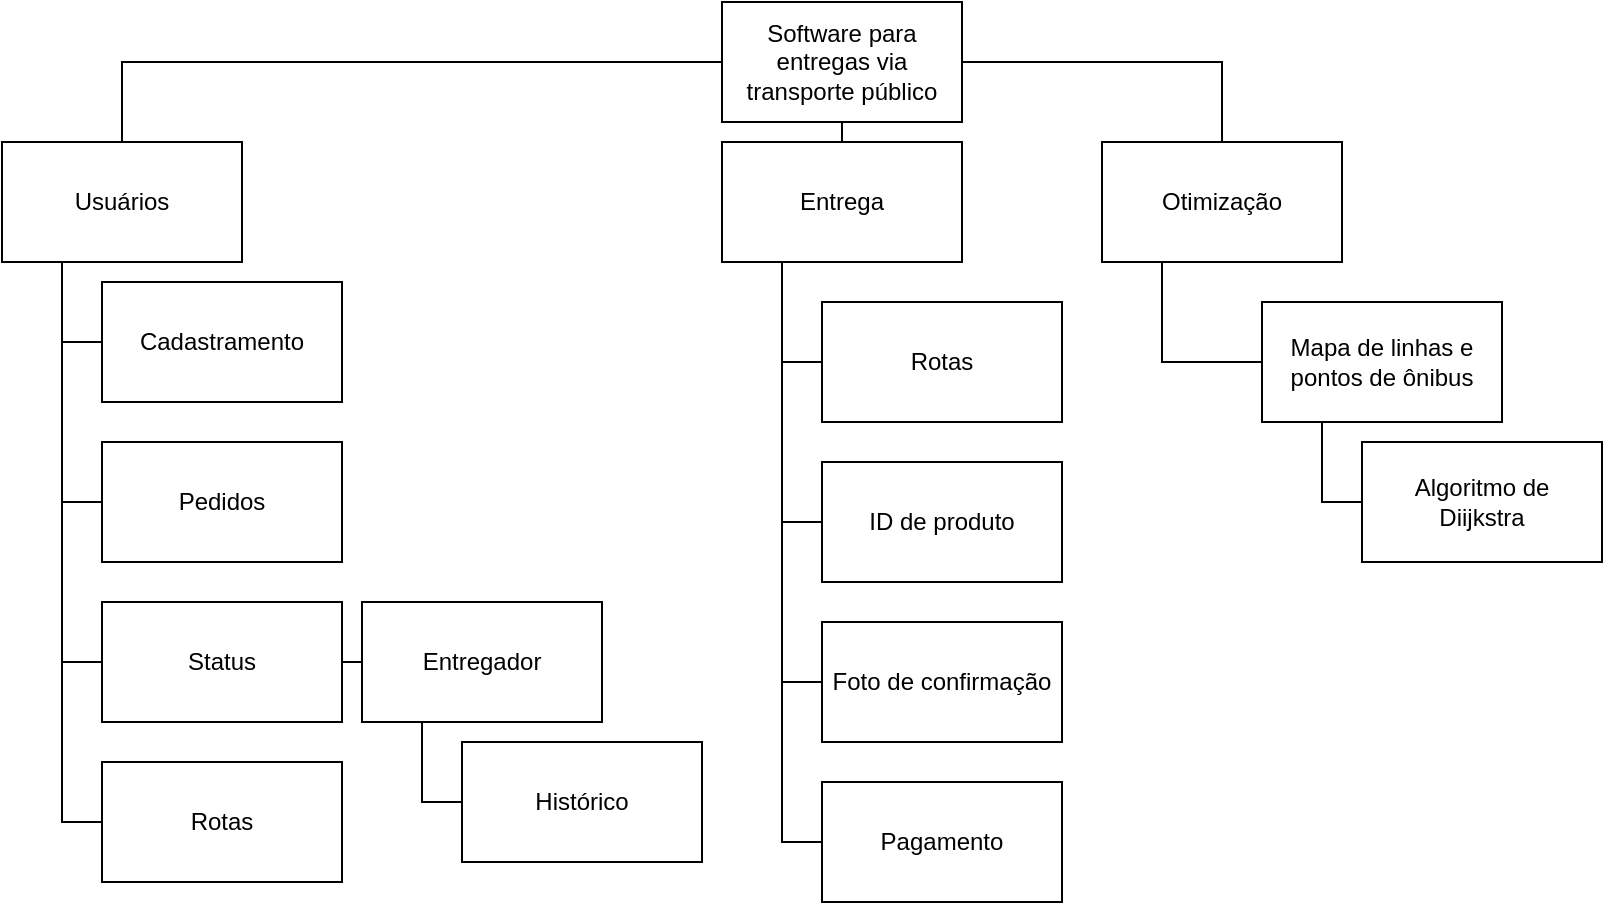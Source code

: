 <mxfile version="17.4.5" type="github">
  <diagram id="hs9ZBIwVIqsKbuHO4t1r" name="Page-1">
    <mxGraphModel dx="1038" dy="571" grid="1" gridSize="10" guides="1" tooltips="1" connect="1" arrows="1" fold="1" page="1" pageScale="1" pageWidth="827" pageHeight="1169" math="0" shadow="0">
      <root>
        <mxCell id="0" />
        <mxCell id="1" parent="0" />
        <mxCell id="kmL2_dZYYPdruxAL3Dzr-3" style="edgeStyle=orthogonalEdgeStyle;rounded=0;orthogonalLoop=1;jettySize=auto;html=1;exitX=0;exitY=0.5;exitDx=0;exitDy=0;endArrow=none;endFill=0;" edge="1" parent="1" source="kmL2_dZYYPdruxAL3Dzr-1" target="kmL2_dZYYPdruxAL3Dzr-2">
          <mxGeometry relative="1" as="geometry" />
        </mxCell>
        <mxCell id="kmL2_dZYYPdruxAL3Dzr-17" style="edgeStyle=orthogonalEdgeStyle;rounded=0;orthogonalLoop=1;jettySize=auto;html=1;exitX=0.5;exitY=1;exitDx=0;exitDy=0;entryX=0.5;entryY=0;entryDx=0;entryDy=0;endArrow=none;endFill=0;" edge="1" parent="1" source="kmL2_dZYYPdruxAL3Dzr-1" target="kmL2_dZYYPdruxAL3Dzr-14">
          <mxGeometry relative="1" as="geometry" />
        </mxCell>
        <mxCell id="kmL2_dZYYPdruxAL3Dzr-29" style="edgeStyle=orthogonalEdgeStyle;rounded=0;orthogonalLoop=1;jettySize=auto;html=1;exitX=1;exitY=0.5;exitDx=0;exitDy=0;endArrow=none;endFill=0;" edge="1" parent="1" source="kmL2_dZYYPdruxAL3Dzr-1" target="kmL2_dZYYPdruxAL3Dzr-28">
          <mxGeometry relative="1" as="geometry" />
        </mxCell>
        <mxCell id="kmL2_dZYYPdruxAL3Dzr-1" value="Software para&lt;br&gt;entregas via&lt;br&gt;transporte público" style="rounded=0;whiteSpace=wrap;html=1;" vertex="1" parent="1">
          <mxGeometry x="370" y="50" width="120" height="60" as="geometry" />
        </mxCell>
        <mxCell id="kmL2_dZYYPdruxAL3Dzr-9" style="edgeStyle=orthogonalEdgeStyle;rounded=0;orthogonalLoop=1;jettySize=auto;html=1;exitX=0.25;exitY=1;exitDx=0;exitDy=0;entryX=0;entryY=0.5;entryDx=0;entryDy=0;endArrow=none;endFill=0;" edge="1" parent="1" source="kmL2_dZYYPdruxAL3Dzr-2" target="kmL2_dZYYPdruxAL3Dzr-5">
          <mxGeometry relative="1" as="geometry" />
        </mxCell>
        <mxCell id="kmL2_dZYYPdruxAL3Dzr-10" style="edgeStyle=orthogonalEdgeStyle;rounded=0;orthogonalLoop=1;jettySize=auto;html=1;exitX=0.25;exitY=1;exitDx=0;exitDy=0;entryX=0;entryY=0.5;entryDx=0;entryDy=0;endArrow=none;endFill=0;" edge="1" parent="1" source="kmL2_dZYYPdruxAL3Dzr-2" target="kmL2_dZYYPdruxAL3Dzr-6">
          <mxGeometry relative="1" as="geometry" />
        </mxCell>
        <mxCell id="kmL2_dZYYPdruxAL3Dzr-20" style="edgeStyle=orthogonalEdgeStyle;rounded=0;orthogonalLoop=1;jettySize=auto;html=1;exitX=0.25;exitY=1;exitDx=0;exitDy=0;entryX=0;entryY=0.5;entryDx=0;entryDy=0;endArrow=none;endFill=0;" edge="1" parent="1" source="kmL2_dZYYPdruxAL3Dzr-2" target="kmL2_dZYYPdruxAL3Dzr-18">
          <mxGeometry relative="1" as="geometry" />
        </mxCell>
        <mxCell id="kmL2_dZYYPdruxAL3Dzr-23" style="edgeStyle=orthogonalEdgeStyle;rounded=0;orthogonalLoop=1;jettySize=auto;html=1;exitX=0.25;exitY=1;exitDx=0;exitDy=0;entryX=0;entryY=0.5;entryDx=0;entryDy=0;endArrow=none;endFill=0;" edge="1" parent="1" source="kmL2_dZYYPdruxAL3Dzr-2" target="kmL2_dZYYPdruxAL3Dzr-22">
          <mxGeometry relative="1" as="geometry" />
        </mxCell>
        <mxCell id="kmL2_dZYYPdruxAL3Dzr-2" value="Usuários" style="rounded=0;whiteSpace=wrap;html=1;" vertex="1" parent="1">
          <mxGeometry x="10" y="120" width="120" height="60" as="geometry" />
        </mxCell>
        <mxCell id="kmL2_dZYYPdruxAL3Dzr-5" value="Cadastramento" style="rounded=0;whiteSpace=wrap;html=1;" vertex="1" parent="1">
          <mxGeometry x="60" y="190" width="120" height="60" as="geometry" />
        </mxCell>
        <mxCell id="kmL2_dZYYPdruxAL3Dzr-11" style="edgeStyle=orthogonalEdgeStyle;rounded=0;orthogonalLoop=1;jettySize=auto;html=1;exitX=1;exitY=0.5;exitDx=0;exitDy=0;entryX=0;entryY=0.5;entryDx=0;entryDy=0;endArrow=none;endFill=0;" edge="1" parent="1" source="kmL2_dZYYPdruxAL3Dzr-6" target="kmL2_dZYYPdruxAL3Dzr-8">
          <mxGeometry relative="1" as="geometry" />
        </mxCell>
        <mxCell id="kmL2_dZYYPdruxAL3Dzr-6" value="Status" style="rounded=0;whiteSpace=wrap;html=1;" vertex="1" parent="1">
          <mxGeometry x="60" y="350" width="120" height="60" as="geometry" />
        </mxCell>
        <mxCell id="kmL2_dZYYPdruxAL3Dzr-13" style="edgeStyle=orthogonalEdgeStyle;rounded=0;orthogonalLoop=1;jettySize=auto;html=1;exitX=0.25;exitY=1;exitDx=0;exitDy=0;entryX=0;entryY=0.5;entryDx=0;entryDy=0;endArrow=none;endFill=0;" edge="1" parent="1" source="kmL2_dZYYPdruxAL3Dzr-8" target="kmL2_dZYYPdruxAL3Dzr-12">
          <mxGeometry relative="1" as="geometry" />
        </mxCell>
        <mxCell id="kmL2_dZYYPdruxAL3Dzr-8" value="Entregador" style="rounded=0;whiteSpace=wrap;html=1;" vertex="1" parent="1">
          <mxGeometry x="190" y="350" width="120" height="60" as="geometry" />
        </mxCell>
        <mxCell id="kmL2_dZYYPdruxAL3Dzr-12" value="Histórico" style="rounded=0;whiteSpace=wrap;html=1;" vertex="1" parent="1">
          <mxGeometry x="240" y="420" width="120" height="60" as="geometry" />
        </mxCell>
        <mxCell id="kmL2_dZYYPdruxAL3Dzr-21" style="edgeStyle=orthogonalEdgeStyle;rounded=0;orthogonalLoop=1;jettySize=auto;html=1;exitX=0.25;exitY=1;exitDx=0;exitDy=0;entryX=0;entryY=0.5;entryDx=0;entryDy=0;endArrow=none;endFill=0;" edge="1" parent="1" source="kmL2_dZYYPdruxAL3Dzr-14" target="kmL2_dZYYPdruxAL3Dzr-19">
          <mxGeometry relative="1" as="geometry" />
        </mxCell>
        <mxCell id="kmL2_dZYYPdruxAL3Dzr-25" style="edgeStyle=orthogonalEdgeStyle;rounded=0;orthogonalLoop=1;jettySize=auto;html=1;exitX=0.25;exitY=1;exitDx=0;exitDy=0;entryX=0;entryY=0.5;entryDx=0;entryDy=0;endArrow=none;endFill=0;" edge="1" parent="1" source="kmL2_dZYYPdruxAL3Dzr-14" target="kmL2_dZYYPdruxAL3Dzr-24">
          <mxGeometry relative="1" as="geometry" />
        </mxCell>
        <mxCell id="kmL2_dZYYPdruxAL3Dzr-27" style="edgeStyle=orthogonalEdgeStyle;rounded=0;orthogonalLoop=1;jettySize=auto;html=1;exitX=0.25;exitY=1;exitDx=0;exitDy=0;entryX=0;entryY=0.5;entryDx=0;entryDy=0;endArrow=none;endFill=0;" edge="1" parent="1" source="kmL2_dZYYPdruxAL3Dzr-14" target="kmL2_dZYYPdruxAL3Dzr-26">
          <mxGeometry relative="1" as="geometry" />
        </mxCell>
        <mxCell id="kmL2_dZYYPdruxAL3Dzr-31" style="edgeStyle=orthogonalEdgeStyle;rounded=0;orthogonalLoop=1;jettySize=auto;html=1;exitX=0.25;exitY=1;exitDx=0;exitDy=0;entryX=0;entryY=0.5;entryDx=0;entryDy=0;endArrow=none;endFill=0;" edge="1" parent="1" source="kmL2_dZYYPdruxAL3Dzr-14" target="kmL2_dZYYPdruxAL3Dzr-30">
          <mxGeometry relative="1" as="geometry" />
        </mxCell>
        <mxCell id="kmL2_dZYYPdruxAL3Dzr-14" value="Entrega" style="rounded=0;whiteSpace=wrap;html=1;" vertex="1" parent="1">
          <mxGeometry x="370" y="120" width="120" height="60" as="geometry" />
        </mxCell>
        <mxCell id="kmL2_dZYYPdruxAL3Dzr-18" value="Rotas" style="rounded=0;whiteSpace=wrap;html=1;" vertex="1" parent="1">
          <mxGeometry x="60" y="430" width="120" height="60" as="geometry" />
        </mxCell>
        <mxCell id="kmL2_dZYYPdruxAL3Dzr-19" value="Rotas" style="rounded=0;whiteSpace=wrap;html=1;" vertex="1" parent="1">
          <mxGeometry x="420" y="200" width="120" height="60" as="geometry" />
        </mxCell>
        <mxCell id="kmL2_dZYYPdruxAL3Dzr-22" value="Pedidos" style="rounded=0;whiteSpace=wrap;html=1;" vertex="1" parent="1">
          <mxGeometry x="60" y="270" width="120" height="60" as="geometry" />
        </mxCell>
        <mxCell id="kmL2_dZYYPdruxAL3Dzr-24" value="ID de produto" style="rounded=0;whiteSpace=wrap;html=1;" vertex="1" parent="1">
          <mxGeometry x="420" y="280" width="120" height="60" as="geometry" />
        </mxCell>
        <mxCell id="kmL2_dZYYPdruxAL3Dzr-26" value="Foto de confirmação" style="rounded=0;whiteSpace=wrap;html=1;" vertex="1" parent="1">
          <mxGeometry x="420" y="360" width="120" height="60" as="geometry" />
        </mxCell>
        <mxCell id="kmL2_dZYYPdruxAL3Dzr-35" style="edgeStyle=orthogonalEdgeStyle;rounded=0;orthogonalLoop=1;jettySize=auto;html=1;exitX=0.25;exitY=1;exitDx=0;exitDy=0;entryX=0;entryY=0.5;entryDx=0;entryDy=0;endArrow=none;endFill=0;" edge="1" parent="1" source="kmL2_dZYYPdruxAL3Dzr-28" target="kmL2_dZYYPdruxAL3Dzr-32">
          <mxGeometry relative="1" as="geometry" />
        </mxCell>
        <mxCell id="kmL2_dZYYPdruxAL3Dzr-28" value="Otimização" style="rounded=0;whiteSpace=wrap;html=1;" vertex="1" parent="1">
          <mxGeometry x="560" y="120" width="120" height="60" as="geometry" />
        </mxCell>
        <mxCell id="kmL2_dZYYPdruxAL3Dzr-30" value="Pagamento" style="rounded=0;whiteSpace=wrap;html=1;" vertex="1" parent="1">
          <mxGeometry x="420" y="440" width="120" height="60" as="geometry" />
        </mxCell>
        <mxCell id="kmL2_dZYYPdruxAL3Dzr-37" style="edgeStyle=orthogonalEdgeStyle;rounded=0;orthogonalLoop=1;jettySize=auto;html=1;exitX=0.25;exitY=1;exitDx=0;exitDy=0;entryX=0;entryY=0.5;entryDx=0;entryDy=0;endArrow=none;endFill=0;" edge="1" parent="1" source="kmL2_dZYYPdruxAL3Dzr-32" target="kmL2_dZYYPdruxAL3Dzr-34">
          <mxGeometry relative="1" as="geometry" />
        </mxCell>
        <mxCell id="kmL2_dZYYPdruxAL3Dzr-32" value="Mapa de linhas e pontos de ônibus" style="rounded=0;whiteSpace=wrap;html=1;" vertex="1" parent="1">
          <mxGeometry x="640" y="200" width="120" height="60" as="geometry" />
        </mxCell>
        <mxCell id="kmL2_dZYYPdruxAL3Dzr-34" value="Algoritmo de &lt;br&gt;Diijkstra" style="rounded=0;whiteSpace=wrap;html=1;" vertex="1" parent="1">
          <mxGeometry x="690" y="270" width="120" height="60" as="geometry" />
        </mxCell>
      </root>
    </mxGraphModel>
  </diagram>
</mxfile>
